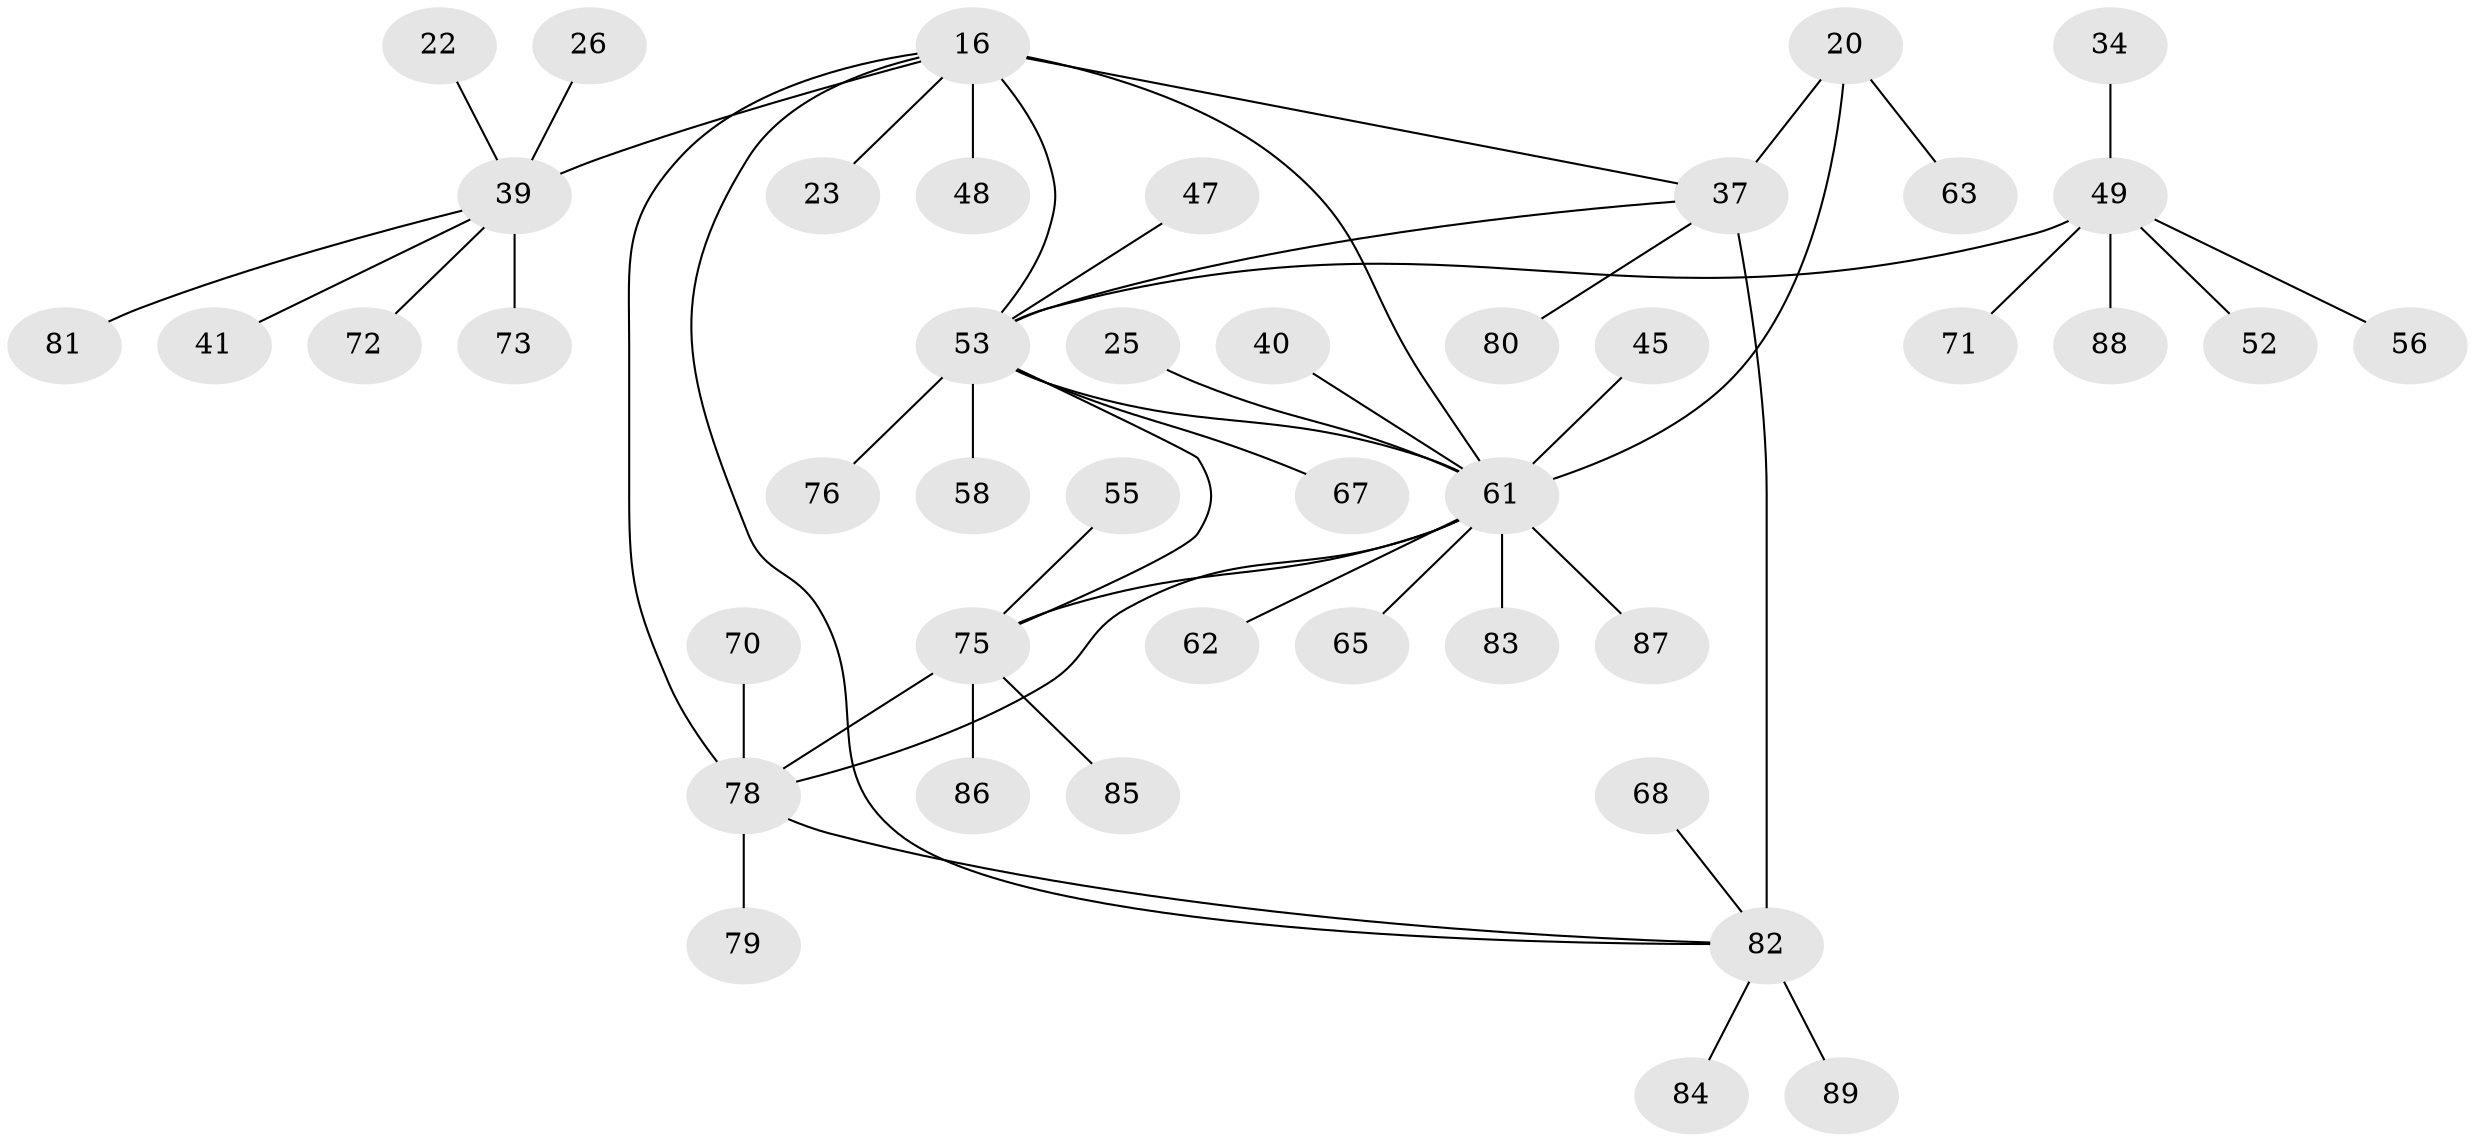 // original degree distribution, {7: 0.0449438202247191, 9: 0.033707865168539325, 4: 0.011235955056179775, 8: 0.056179775280898875, 6: 0.033707865168539325, 5: 0.02247191011235955, 16: 0.011235955056179775, 3: 0.0449438202247191, 2: 0.12359550561797752, 1: 0.6179775280898876}
// Generated by graph-tools (version 1.1) at 2025/54/03/09/25 04:54:21]
// undirected, 44 vertices, 51 edges
graph export_dot {
graph [start="1"]
  node [color=gray90,style=filled];
  16 [super="+14"];
  20 [super="+17"];
  22;
  23;
  25;
  26;
  34;
  37 [super="+3"];
  39 [super="+15"];
  40;
  41;
  45;
  47;
  48;
  49 [super="+7"];
  52;
  53 [super="+8+27"];
  55 [super="+54"];
  56;
  58;
  61 [super="+38+18+51"];
  62;
  63;
  65;
  67;
  68;
  70;
  71;
  72;
  73;
  75 [super="+42+46"];
  76;
  78 [super="+64+30+33+59+69"];
  79;
  80 [super="+43+74"];
  81;
  82 [super="+66"];
  83;
  84;
  85 [super="+77"];
  86;
  87;
  88;
  89;
  16 -- 61 [weight=4];
  16 -- 48;
  16 -- 37 [weight=2];
  16 -- 23;
  16 -- 53;
  16 -- 78;
  16 -- 39 [weight=4];
  16 -- 82;
  20 -- 63;
  20 -- 61 [weight=4];
  20 -- 37;
  22 -- 39;
  25 -- 61;
  26 -- 39;
  34 -- 49;
  37 -- 80;
  37 -- 53;
  37 -- 82 [weight=4];
  39 -- 72;
  39 -- 41;
  39 -- 73;
  39 -- 81;
  40 -- 61;
  45 -- 61;
  47 -- 53;
  49 -- 52;
  49 -- 53 [weight=4];
  49 -- 71;
  49 -- 56;
  49 -- 88;
  53 -- 61 [weight=2];
  53 -- 67;
  53 -- 76;
  53 -- 58;
  53 -- 75;
  55 -- 75;
  61 -- 65;
  61 -- 78;
  61 -- 83;
  61 -- 87;
  61 -- 62;
  61 -- 75;
  68 -- 82;
  70 -- 78;
  75 -- 78 [weight=4];
  75 -- 85;
  75 -- 86;
  78 -- 79;
  78 -- 82;
  82 -- 84;
  82 -- 89;
}
